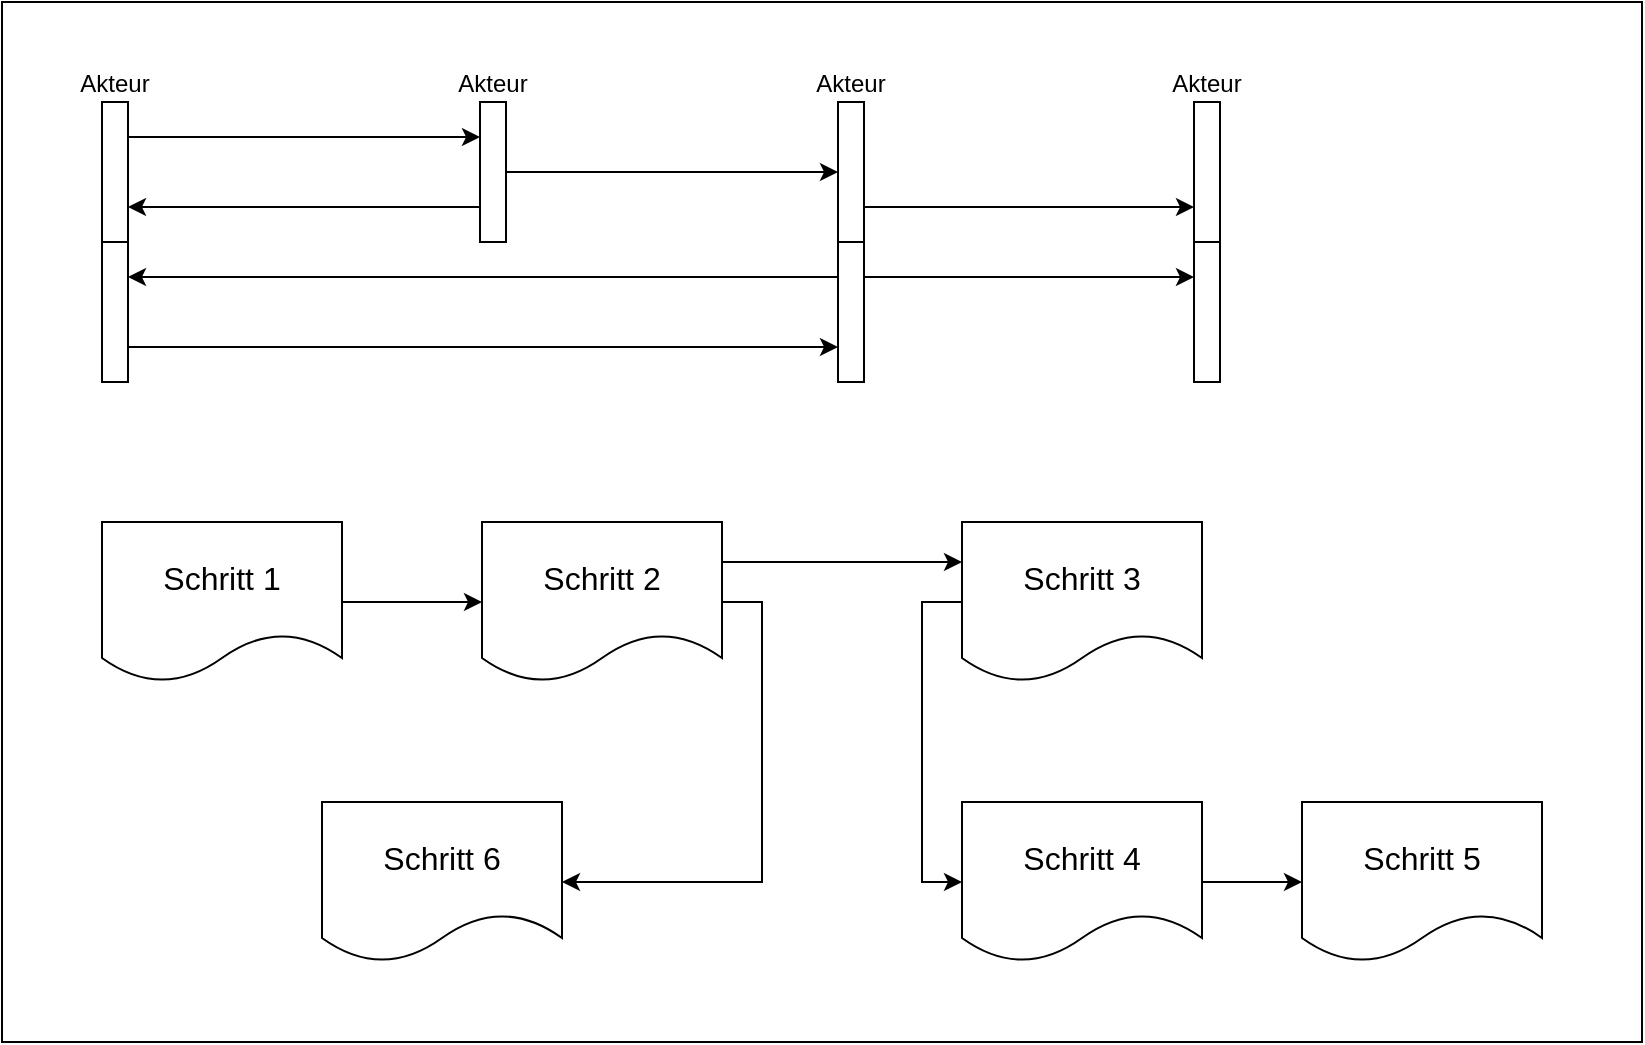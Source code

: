 <mxfile version="27.0.9">
  <diagram name="Seite-1" id="NrbdtOU8l5xmAe7ymhUr">
    <mxGraphModel dx="2930" dy="1134" grid="1" gridSize="10" guides="1" tooltips="1" connect="1" arrows="1" fold="1" page="1" pageScale="1" pageWidth="827" pageHeight="1169" math="0" shadow="0">
      <root>
        <mxCell id="0" />
        <mxCell id="1" parent="0" />
        <mxCell id="yKhY1sO0HQrl0F9FTkkY-32" value="" style="rounded=0;whiteSpace=wrap;html=1;" parent="1" vertex="1">
          <mxGeometry width="820" height="520" as="geometry" />
        </mxCell>
        <mxCell id="-PbEJkAbNfQUuNy-0rMI-1" style="edgeStyle=orthogonalEdgeStyle;rounded=0;orthogonalLoop=1;jettySize=auto;html=1;exitX=1;exitY=0.5;exitDx=0;exitDy=0;entryX=0;entryY=0.5;entryDx=0;entryDy=0;" edge="1" parent="1" source="-PbEJkAbNfQUuNy-0rMI-2" target="-PbEJkAbNfQUuNy-0rMI-6">
          <mxGeometry relative="1" as="geometry" />
        </mxCell>
        <mxCell id="-PbEJkAbNfQUuNy-0rMI-2" value="Schritt 1" style="shape=document;whiteSpace=wrap;html=1;boundedLbl=1;fontSize=16;" vertex="1" parent="1">
          <mxGeometry x="50" y="260" width="120" height="80" as="geometry" />
        </mxCell>
        <mxCell id="-PbEJkAbNfQUuNy-0rMI-3" style="edgeStyle=orthogonalEdgeStyle;rounded=0;orthogonalLoop=1;jettySize=auto;html=1;exitX=1;exitY=0.25;exitDx=0;exitDy=0;entryX=0;entryY=0.25;entryDx=0;entryDy=0;" edge="1" parent="1" source="-PbEJkAbNfQUuNy-0rMI-6" target="-PbEJkAbNfQUuNy-0rMI-7">
          <mxGeometry relative="1" as="geometry" />
        </mxCell>
        <mxCell id="-PbEJkAbNfQUuNy-0rMI-4" style="edgeStyle=orthogonalEdgeStyle;rounded=0;orthogonalLoop=1;jettySize=auto;html=1;exitX=0;exitY=0.5;exitDx=0;exitDy=0;entryX=0;entryY=0.5;entryDx=0;entryDy=0;" edge="1" parent="1" source="-PbEJkAbNfQUuNy-0rMI-7" target="-PbEJkAbNfQUuNy-0rMI-9">
          <mxGeometry relative="1" as="geometry" />
        </mxCell>
        <mxCell id="-PbEJkAbNfQUuNy-0rMI-5" style="edgeStyle=orthogonalEdgeStyle;rounded=0;orthogonalLoop=1;jettySize=auto;html=1;exitX=1;exitY=0.5;exitDx=0;exitDy=0;entryX=1;entryY=0.5;entryDx=0;entryDy=0;" edge="1" parent="1" source="-PbEJkAbNfQUuNy-0rMI-6" target="-PbEJkAbNfQUuNy-0rMI-10">
          <mxGeometry relative="1" as="geometry" />
        </mxCell>
        <mxCell id="-PbEJkAbNfQUuNy-0rMI-6" value="Schritt 2" style="shape=document;whiteSpace=wrap;html=1;boundedLbl=1;fontSize=16;" vertex="1" parent="1">
          <mxGeometry x="240" y="260" width="120" height="80" as="geometry" />
        </mxCell>
        <mxCell id="-PbEJkAbNfQUuNy-0rMI-7" value="Schritt 3" style="shape=document;whiteSpace=wrap;html=1;boundedLbl=1;fontSize=16;" vertex="1" parent="1">
          <mxGeometry x="480" y="260" width="120" height="80" as="geometry" />
        </mxCell>
        <mxCell id="-PbEJkAbNfQUuNy-0rMI-8" style="edgeStyle=orthogonalEdgeStyle;rounded=0;orthogonalLoop=1;jettySize=auto;html=1;exitX=1;exitY=0.5;exitDx=0;exitDy=0;entryX=0;entryY=0.5;entryDx=0;entryDy=0;" edge="1" parent="1" source="-PbEJkAbNfQUuNy-0rMI-9" target="-PbEJkAbNfQUuNy-0rMI-11">
          <mxGeometry relative="1" as="geometry" />
        </mxCell>
        <mxCell id="-PbEJkAbNfQUuNy-0rMI-9" value="Schritt 4" style="shape=document;whiteSpace=wrap;html=1;boundedLbl=1;fontSize=16;" vertex="1" parent="1">
          <mxGeometry x="480" y="400" width="120" height="80" as="geometry" />
        </mxCell>
        <mxCell id="-PbEJkAbNfQUuNy-0rMI-10" value="Schritt 6" style="shape=document;whiteSpace=wrap;html=1;boundedLbl=1;fontSize=16;" vertex="1" parent="1">
          <mxGeometry x="160" y="400" width="120" height="80" as="geometry" />
        </mxCell>
        <mxCell id="-PbEJkAbNfQUuNy-0rMI-11" value="Schritt 5" style="shape=document;whiteSpace=wrap;html=1;boundedLbl=1;fontSize=16;" vertex="1" parent="1">
          <mxGeometry x="650" y="400" width="120" height="80" as="geometry" />
        </mxCell>
        <mxCell id="-PbEJkAbNfQUuNy-0rMI-13" value="&lt;span style=&quot;text-wrap-mode: nowrap;&quot;&gt;Akteur&lt;/span&gt;" style="rounded=0;whiteSpace=wrap;html=1;labelPosition=center;verticalLabelPosition=top;align=center;verticalAlign=bottom;" vertex="1" parent="1">
          <mxGeometry x="50" y="50" width="13" height="140" as="geometry" />
        </mxCell>
        <mxCell id="-PbEJkAbNfQUuNy-0rMI-14" style="edgeStyle=orthogonalEdgeStyle;rounded=0;orthogonalLoop=1;jettySize=auto;html=1;exitX=1;exitY=0.25;exitDx=0;exitDy=0;entryX=0;entryY=0.25;entryDx=0;entryDy=0;" edge="1" parent="1" source="-PbEJkAbNfQUuNy-0rMI-15" target="-PbEJkAbNfQUuNy-0rMI-21">
          <mxGeometry relative="1" as="geometry" />
        </mxCell>
        <mxCell id="-PbEJkAbNfQUuNy-0rMI-15" value="" style="rounded=0;whiteSpace=wrap;html=1;labelPosition=center;verticalLabelPosition=top;align=center;verticalAlign=bottom;" vertex="1" parent="1">
          <mxGeometry x="50" y="50" width="13" height="70" as="geometry" />
        </mxCell>
        <mxCell id="-PbEJkAbNfQUuNy-0rMI-16" style="edgeStyle=orthogonalEdgeStyle;rounded=0;orthogonalLoop=1;jettySize=auto;html=1;exitX=1;exitY=0.75;exitDx=0;exitDy=0;entryX=0;entryY=0.75;entryDx=0;entryDy=0;" edge="1" parent="1" source="-PbEJkAbNfQUuNy-0rMI-17" target="-PbEJkAbNfQUuNy-0rMI-27">
          <mxGeometry relative="1" as="geometry" />
        </mxCell>
        <mxCell id="-PbEJkAbNfQUuNy-0rMI-17" value="" style="rounded=0;whiteSpace=wrap;html=1;labelPosition=center;verticalLabelPosition=top;align=center;verticalAlign=bottom;" vertex="1" parent="1">
          <mxGeometry x="50" y="120" width="13" height="70" as="geometry" />
        </mxCell>
        <mxCell id="-PbEJkAbNfQUuNy-0rMI-18" value="&lt;span style=&quot;text-wrap-mode: nowrap;&quot;&gt;Akteur&lt;/span&gt;" style="rounded=0;whiteSpace=wrap;html=1;labelPosition=center;verticalLabelPosition=top;align=center;verticalAlign=bottom;" vertex="1" parent="1">
          <mxGeometry x="239" y="50" width="13" height="69" as="geometry" />
        </mxCell>
        <mxCell id="-PbEJkAbNfQUuNy-0rMI-19" style="edgeStyle=orthogonalEdgeStyle;rounded=0;orthogonalLoop=1;jettySize=auto;html=1;exitX=1;exitY=0.5;exitDx=0;exitDy=0;entryX=0;entryY=0.5;entryDx=0;entryDy=0;" edge="1" parent="1" source="-PbEJkAbNfQUuNy-0rMI-21" target="-PbEJkAbNfQUuNy-0rMI-24">
          <mxGeometry relative="1" as="geometry" />
        </mxCell>
        <mxCell id="-PbEJkAbNfQUuNy-0rMI-20" style="edgeStyle=orthogonalEdgeStyle;rounded=0;orthogonalLoop=1;jettySize=auto;html=1;exitX=0;exitY=0.75;exitDx=0;exitDy=0;entryX=1;entryY=0.75;entryDx=0;entryDy=0;" edge="1" parent="1" source="-PbEJkAbNfQUuNy-0rMI-21" target="-PbEJkAbNfQUuNy-0rMI-15">
          <mxGeometry relative="1" as="geometry" />
        </mxCell>
        <mxCell id="-PbEJkAbNfQUuNy-0rMI-21" value="" style="rounded=0;whiteSpace=wrap;html=1;labelPosition=center;verticalLabelPosition=top;align=center;verticalAlign=bottom;" vertex="1" parent="1">
          <mxGeometry x="239" y="50" width="13" height="70" as="geometry" />
        </mxCell>
        <mxCell id="-PbEJkAbNfQUuNy-0rMI-22" value="&lt;span style=&quot;text-wrap-mode: nowrap;&quot;&gt;Akteur&lt;/span&gt;" style="rounded=0;whiteSpace=wrap;html=1;labelPosition=center;verticalLabelPosition=top;align=center;verticalAlign=bottom;" vertex="1" parent="1">
          <mxGeometry x="418" y="50" width="13" height="140" as="geometry" />
        </mxCell>
        <mxCell id="-PbEJkAbNfQUuNy-0rMI-23" style="edgeStyle=orthogonalEdgeStyle;rounded=0;orthogonalLoop=1;jettySize=auto;html=1;exitX=1;exitY=0.75;exitDx=0;exitDy=0;entryX=0;entryY=0.75;entryDx=0;entryDy=0;" edge="1" parent="1" source="-PbEJkAbNfQUuNy-0rMI-24" target="-PbEJkAbNfQUuNy-0rMI-29">
          <mxGeometry relative="1" as="geometry" />
        </mxCell>
        <mxCell id="-PbEJkAbNfQUuNy-0rMI-24" value="" style="rounded=0;whiteSpace=wrap;html=1;labelPosition=center;verticalLabelPosition=top;align=center;verticalAlign=bottom;" vertex="1" parent="1">
          <mxGeometry x="418" y="50" width="13" height="70" as="geometry" />
        </mxCell>
        <mxCell id="-PbEJkAbNfQUuNy-0rMI-25" style="edgeStyle=orthogonalEdgeStyle;rounded=0;orthogonalLoop=1;jettySize=auto;html=1;exitX=1;exitY=0.25;exitDx=0;exitDy=0;entryX=0;entryY=0.25;entryDx=0;entryDy=0;" edge="1" parent="1" source="-PbEJkAbNfQUuNy-0rMI-27" target="-PbEJkAbNfQUuNy-0rMI-30">
          <mxGeometry relative="1" as="geometry" />
        </mxCell>
        <mxCell id="-PbEJkAbNfQUuNy-0rMI-26" style="edgeStyle=orthogonalEdgeStyle;rounded=0;orthogonalLoop=1;jettySize=auto;html=1;exitX=0;exitY=0.25;exitDx=0;exitDy=0;entryX=1;entryY=0.25;entryDx=0;entryDy=0;" edge="1" parent="1" source="-PbEJkAbNfQUuNy-0rMI-27" target="-PbEJkAbNfQUuNy-0rMI-17">
          <mxGeometry relative="1" as="geometry" />
        </mxCell>
        <mxCell id="-PbEJkAbNfQUuNy-0rMI-27" value="" style="rounded=0;whiteSpace=wrap;html=1;labelPosition=center;verticalLabelPosition=top;align=center;verticalAlign=bottom;" vertex="1" parent="1">
          <mxGeometry x="418" y="120" width="13" height="70" as="geometry" />
        </mxCell>
        <mxCell id="-PbEJkAbNfQUuNy-0rMI-28" value="&lt;span style=&quot;text-wrap-mode: nowrap;&quot;&gt;Akteur&lt;/span&gt;" style="rounded=0;whiteSpace=wrap;html=1;labelPosition=center;verticalLabelPosition=top;align=center;verticalAlign=bottom;" vertex="1" parent="1">
          <mxGeometry x="596" y="50" width="13" height="140" as="geometry" />
        </mxCell>
        <mxCell id="-PbEJkAbNfQUuNy-0rMI-29" value="" style="rounded=0;whiteSpace=wrap;html=1;labelPosition=center;verticalLabelPosition=top;align=center;verticalAlign=bottom;" vertex="1" parent="1">
          <mxGeometry x="596" y="50" width="13" height="70" as="geometry" />
        </mxCell>
        <mxCell id="-PbEJkAbNfQUuNy-0rMI-30" value="" style="rounded=0;whiteSpace=wrap;html=1;labelPosition=center;verticalLabelPosition=top;align=center;verticalAlign=bottom;" vertex="1" parent="1">
          <mxGeometry x="596" y="120" width="13" height="70" as="geometry" />
        </mxCell>
      </root>
    </mxGraphModel>
  </diagram>
</mxfile>
